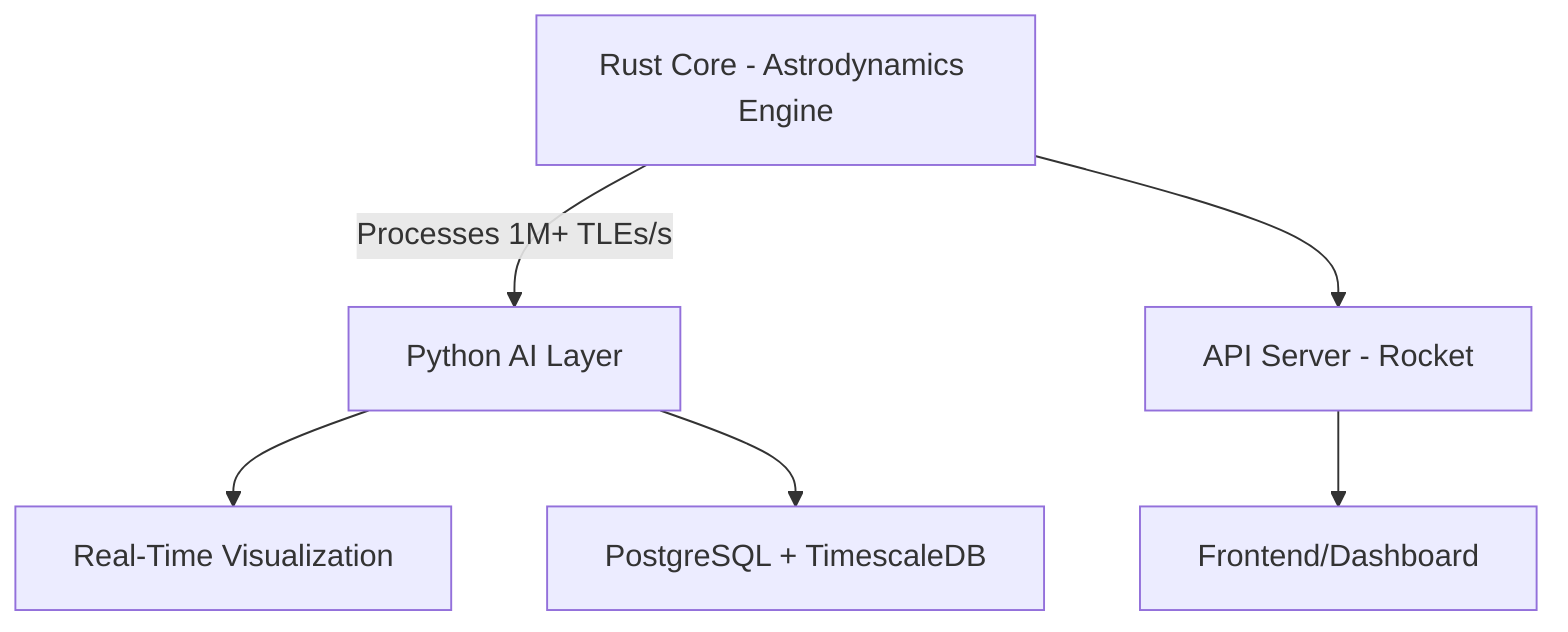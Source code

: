 graph TD
    A[Rust Core - Astrodynamics Engine] -->|Processes 1M+ TLEs/s| B[Python AI Layer]
    B --> C[Real-Time Visualization]
    A --> D[API Server - Rocket]
    D --> E[Frontend/Dashboard]
    B --> F[PostgreSQL + TimescaleDB]